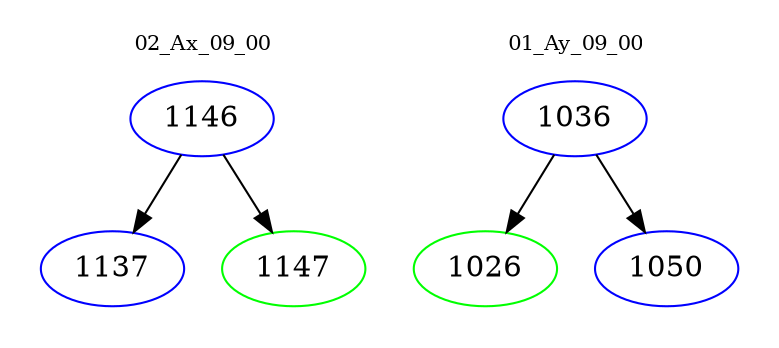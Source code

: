 digraph{
subgraph cluster_0 {
color = white
label = "02_Ax_09_00";
fontsize=10;
T0_1146 [label="1146", color="blue"]
T0_1146 -> T0_1137 [color="black"]
T0_1137 [label="1137", color="blue"]
T0_1146 -> T0_1147 [color="black"]
T0_1147 [label="1147", color="green"]
}
subgraph cluster_1 {
color = white
label = "01_Ay_09_00";
fontsize=10;
T1_1036 [label="1036", color="blue"]
T1_1036 -> T1_1026 [color="black"]
T1_1026 [label="1026", color="green"]
T1_1036 -> T1_1050 [color="black"]
T1_1050 [label="1050", color="blue"]
}
}
